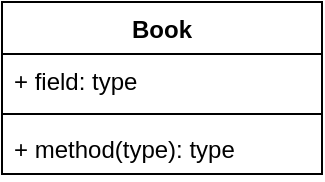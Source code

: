 <mxfile version="20.8.16" type="device"><diagram id="C5RBs43oDa-KdzZeNtuy" name="Page-1"><mxGraphModel dx="1434" dy="764" grid="1" gridSize="10" guides="1" tooltips="1" connect="1" arrows="1" fold="1" page="1" pageScale="1" pageWidth="827" pageHeight="1169" math="0" shadow="0"><root><mxCell id="WIyWlLk6GJQsqaUBKTNV-0"/><mxCell id="WIyWlLk6GJQsqaUBKTNV-1" parent="WIyWlLk6GJQsqaUBKTNV-0"/><mxCell id="A7TPtjtpjJRgQoB8pbSQ-1" value="Book" style="swimlane;fontStyle=1;align=center;verticalAlign=top;childLayout=stackLayout;horizontal=1;startSize=26;horizontalStack=0;resizeParent=1;resizeParentMax=0;resizeLast=0;collapsible=1;marginBottom=0;" vertex="1" parent="WIyWlLk6GJQsqaUBKTNV-1"><mxGeometry x="100" y="280" width="160" height="86" as="geometry"/></mxCell><mxCell id="A7TPtjtpjJRgQoB8pbSQ-2" value="+ field: type" style="text;strokeColor=none;fillColor=none;align=left;verticalAlign=top;spacingLeft=4;spacingRight=4;overflow=hidden;rotatable=0;points=[[0,0.5],[1,0.5]];portConstraint=eastwest;" vertex="1" parent="A7TPtjtpjJRgQoB8pbSQ-1"><mxGeometry y="26" width="160" height="26" as="geometry"/></mxCell><mxCell id="A7TPtjtpjJRgQoB8pbSQ-3" value="" style="line;strokeWidth=1;fillColor=none;align=left;verticalAlign=middle;spacingTop=-1;spacingLeft=3;spacingRight=3;rotatable=0;labelPosition=right;points=[];portConstraint=eastwest;strokeColor=inherit;" vertex="1" parent="A7TPtjtpjJRgQoB8pbSQ-1"><mxGeometry y="52" width="160" height="8" as="geometry"/></mxCell><mxCell id="A7TPtjtpjJRgQoB8pbSQ-4" value="+ method(type): type" style="text;strokeColor=none;fillColor=none;align=left;verticalAlign=top;spacingLeft=4;spacingRight=4;overflow=hidden;rotatable=0;points=[[0,0.5],[1,0.5]];portConstraint=eastwest;" vertex="1" parent="A7TPtjtpjJRgQoB8pbSQ-1"><mxGeometry y="60" width="160" height="26" as="geometry"/></mxCell></root></mxGraphModel></diagram></mxfile>